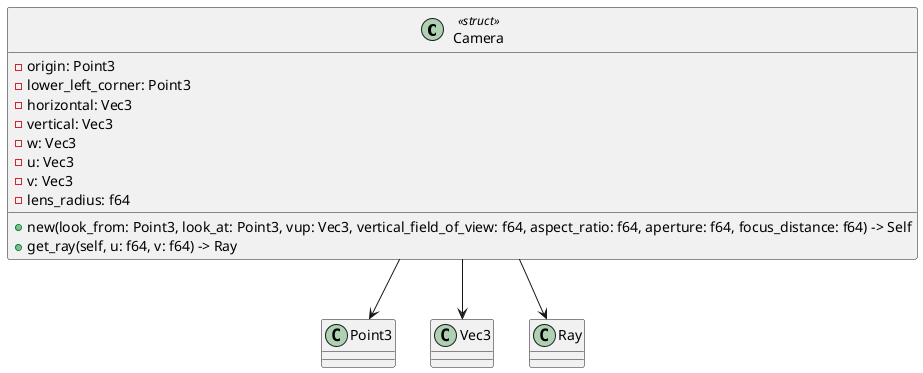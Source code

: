 @startuml camera

class Camera << struct >> {
    - origin: Point3
    - lower_left_corner: Point3
    - horizontal: Vec3
    - vertical: Vec3
    - w: Vec3
    - u: Vec3
    - v: Vec3
    - lens_radius: f64
    + new(look_from: Point3, look_at: Point3, vup: Vec3, vertical_field_of_view: f64, aspect_ratio: f64, aperture: f64, focus_distance: f64) -> Self
    + get_ray(self, u: f64, v: f64) -> Ray
}

Camera --> Point3
Camera --> Vec3
Camera --> Ray

@enduml
